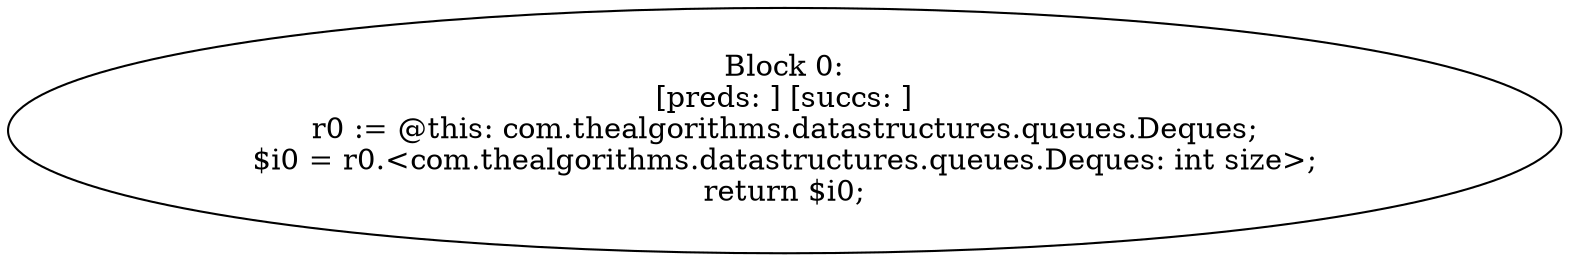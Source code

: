 digraph "unitGraph" {
    "Block 0:
[preds: ] [succs: ]
r0 := @this: com.thealgorithms.datastructures.queues.Deques;
$i0 = r0.<com.thealgorithms.datastructures.queues.Deques: int size>;
return $i0;
"
}

